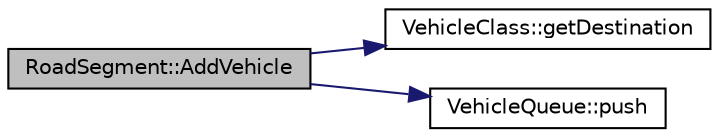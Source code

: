 digraph "RoadSegment::AddVehicle"
{
  edge [fontname="Helvetica",fontsize="10",labelfontname="Helvetica",labelfontsize="10"];
  node [fontname="Helvetica",fontsize="10",shape=record];
  rankdir="LR";
  Node1 [label="RoadSegment::AddVehicle",height=0.2,width=0.4,color="black", fillcolor="grey75", style="filled" fontcolor="black"];
  Node1 -> Node2 [color="midnightblue",fontsize="10",style="solid"];
  Node2 [label="VehicleClass::getDestination",height=0.2,width=0.4,color="black", fillcolor="white", style="filled",URL="$class_vehicle_class.html#a2158372213aad34b03a4d8021e1dbd1d"];
  Node1 -> Node3 [color="midnightblue",fontsize="10",style="solid"];
  Node3 [label="VehicleQueue::push",height=0.2,width=0.4,color="black", fillcolor="white", style="filled",URL="$class_vehicle_queue.html#a71dfef194e7e2cbfdca2b724d66301b8"];
}
